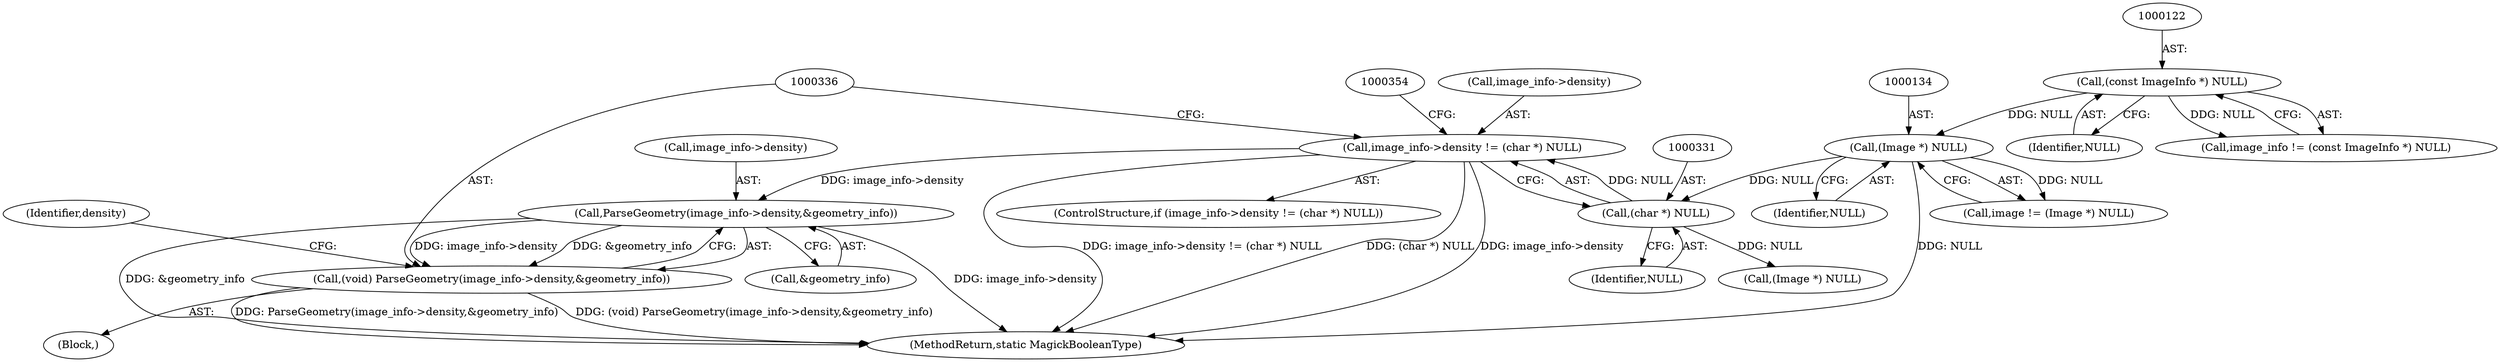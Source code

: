 digraph "0_ImageMagick_3d5ac8c20846871f1eb3068b65f93da7cd33bfd0@pointer" {
"1000337" [label="(Call,ParseGeometry(image_info->density,&geometry_info))"];
"1000326" [label="(Call,image_info->density != (char *) NULL)"];
"1000330" [label="(Call,(char *) NULL)"];
"1000133" [label="(Call,(Image *) NULL)"];
"1000121" [label="(Call,(const ImageInfo *) NULL)"];
"1000335" [label="(Call,(void) ParseGeometry(image_info->density,&geometry_info))"];
"1000131" [label="(Call,image != (Image *) NULL)"];
"1000123" [label="(Identifier,NULL)"];
"1000430" [label="(Call,(Image *) NULL)"];
"1000506" [label="(MethodReturn,static MagickBooleanType)"];
"1000332" [label="(Identifier,NULL)"];
"1000337" [label="(Call,ParseGeometry(image_info->density,&geometry_info))"];
"1000325" [label="(ControlStructure,if (image_info->density != (char *) NULL))"];
"1000326" [label="(Call,image_info->density != (char *) NULL)"];
"1000121" [label="(Call,(const ImageInfo *) NULL)"];
"1000333" [label="(Block,)"];
"1000135" [label="(Identifier,NULL)"];
"1000327" [label="(Call,image_info->density)"];
"1000330" [label="(Call,(char *) NULL)"];
"1000133" [label="(Call,(Image *) NULL)"];
"1000341" [label="(Call,&geometry_info)"];
"1000338" [label="(Call,image_info->density)"];
"1000119" [label="(Call,image_info != (const ImageInfo *) NULL)"];
"1000344" [label="(Identifier,density)"];
"1000335" [label="(Call,(void) ParseGeometry(image_info->density,&geometry_info))"];
"1000337" -> "1000335"  [label="AST: "];
"1000337" -> "1000341"  [label="CFG: "];
"1000338" -> "1000337"  [label="AST: "];
"1000341" -> "1000337"  [label="AST: "];
"1000335" -> "1000337"  [label="CFG: "];
"1000337" -> "1000506"  [label="DDG: image_info->density"];
"1000337" -> "1000506"  [label="DDG: &geometry_info"];
"1000337" -> "1000335"  [label="DDG: image_info->density"];
"1000337" -> "1000335"  [label="DDG: &geometry_info"];
"1000326" -> "1000337"  [label="DDG: image_info->density"];
"1000326" -> "1000325"  [label="AST: "];
"1000326" -> "1000330"  [label="CFG: "];
"1000327" -> "1000326"  [label="AST: "];
"1000330" -> "1000326"  [label="AST: "];
"1000336" -> "1000326"  [label="CFG: "];
"1000354" -> "1000326"  [label="CFG: "];
"1000326" -> "1000506"  [label="DDG: image_info->density != (char *) NULL"];
"1000326" -> "1000506"  [label="DDG: (char *) NULL"];
"1000326" -> "1000506"  [label="DDG: image_info->density"];
"1000330" -> "1000326"  [label="DDG: NULL"];
"1000330" -> "1000332"  [label="CFG: "];
"1000331" -> "1000330"  [label="AST: "];
"1000332" -> "1000330"  [label="AST: "];
"1000133" -> "1000330"  [label="DDG: NULL"];
"1000330" -> "1000430"  [label="DDG: NULL"];
"1000133" -> "1000131"  [label="AST: "];
"1000133" -> "1000135"  [label="CFG: "];
"1000134" -> "1000133"  [label="AST: "];
"1000135" -> "1000133"  [label="AST: "];
"1000131" -> "1000133"  [label="CFG: "];
"1000133" -> "1000506"  [label="DDG: NULL"];
"1000133" -> "1000131"  [label="DDG: NULL"];
"1000121" -> "1000133"  [label="DDG: NULL"];
"1000121" -> "1000119"  [label="AST: "];
"1000121" -> "1000123"  [label="CFG: "];
"1000122" -> "1000121"  [label="AST: "];
"1000123" -> "1000121"  [label="AST: "];
"1000119" -> "1000121"  [label="CFG: "];
"1000121" -> "1000119"  [label="DDG: NULL"];
"1000335" -> "1000333"  [label="AST: "];
"1000336" -> "1000335"  [label="AST: "];
"1000344" -> "1000335"  [label="CFG: "];
"1000335" -> "1000506"  [label="DDG: ParseGeometry(image_info->density,&geometry_info)"];
"1000335" -> "1000506"  [label="DDG: (void) ParseGeometry(image_info->density,&geometry_info)"];
}
